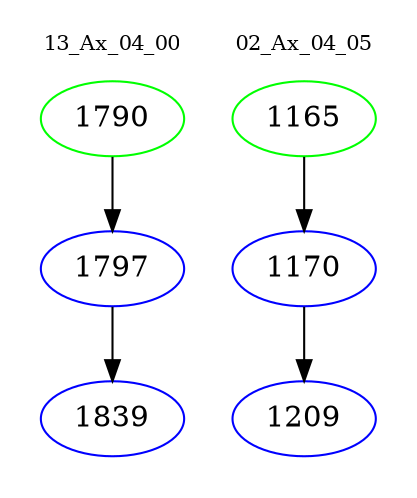 digraph{
subgraph cluster_0 {
color = white
label = "13_Ax_04_00";
fontsize=10;
T0_1790 [label="1790", color="green"]
T0_1790 -> T0_1797 [color="black"]
T0_1797 [label="1797", color="blue"]
T0_1797 -> T0_1839 [color="black"]
T0_1839 [label="1839", color="blue"]
}
subgraph cluster_1 {
color = white
label = "02_Ax_04_05";
fontsize=10;
T1_1165 [label="1165", color="green"]
T1_1165 -> T1_1170 [color="black"]
T1_1170 [label="1170", color="blue"]
T1_1170 -> T1_1209 [color="black"]
T1_1209 [label="1209", color="blue"]
}
}
